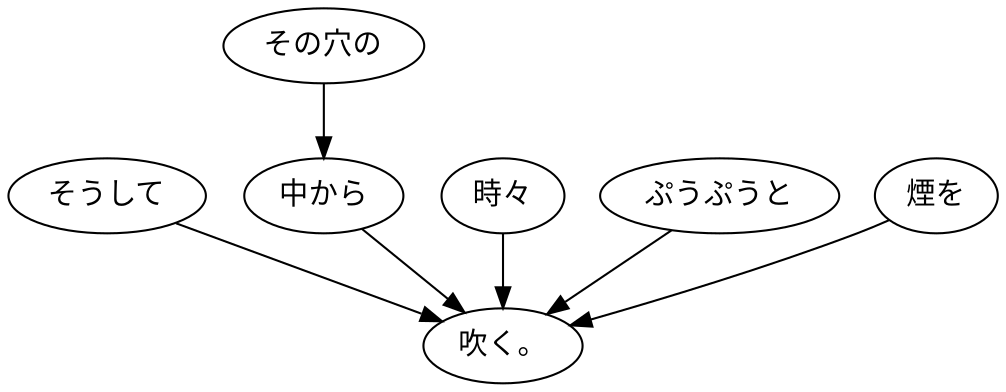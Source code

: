 digraph graph15 {
	node0 [label="そうして"];
	node1 [label="その穴の"];
	node2 [label="中から"];
	node3 [label="時々"];
	node4 [label="ぷうぷうと"];
	node5 [label="煙を"];
	node6 [label="吹く。"];
	node0 -> node6;
	node1 -> node2;
	node2 -> node6;
	node3 -> node6;
	node4 -> node6;
	node5 -> node6;
}
